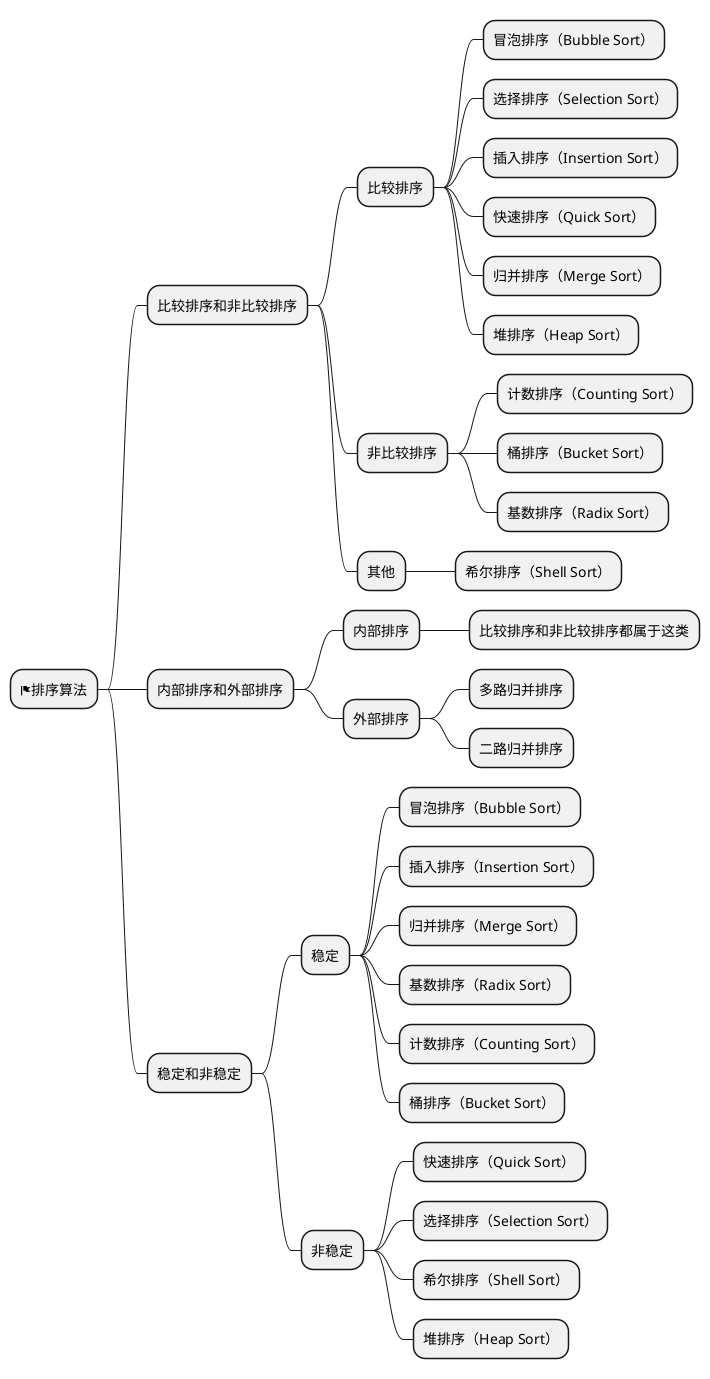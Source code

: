 @startmindmap
'https://plantuml.com/mindmap-diagram


* <&flag>排序算法
** 比较排序和非比较排序

*** 比较排序
**** 冒泡排序（Bubble Sort）
**** 选择排序（Selection Sort）
**** 插入排序（Insertion Sort）
**** 快速排序（Quick Sort）
**** 归并排序（Merge Sort）
**** 堆排序（Heap Sort）

*** 非比较排序
**** 计数排序（Counting Sort）
**** 桶排序（Bucket Sort）
**** 基数排序（Radix Sort）
*** 其他
**** 希尔排序（Shell Sort）

** 内部排序和外部排序
*** 内部排序
**** 比较排序和非比较排序都属于这类
*** 外部排序
**** 多路归并排序
**** 二路归并排序

** 稳定和非稳定
*** 稳定
**** 冒泡排序（Bubble Sort）
**** 插入排序（Insertion Sort）
**** 归并排序（Merge Sort）
**** 基数排序（Radix Sort）
**** 计数排序（Counting Sort）
**** 桶排序（Bucket Sort）

*** 非稳定
**** 快速排序（Quick Sort）
**** 选择排序（Selection Sort）
**** 希尔排序（Shell Sort）
**** 堆排序（Heap Sort）

@endmindmap
